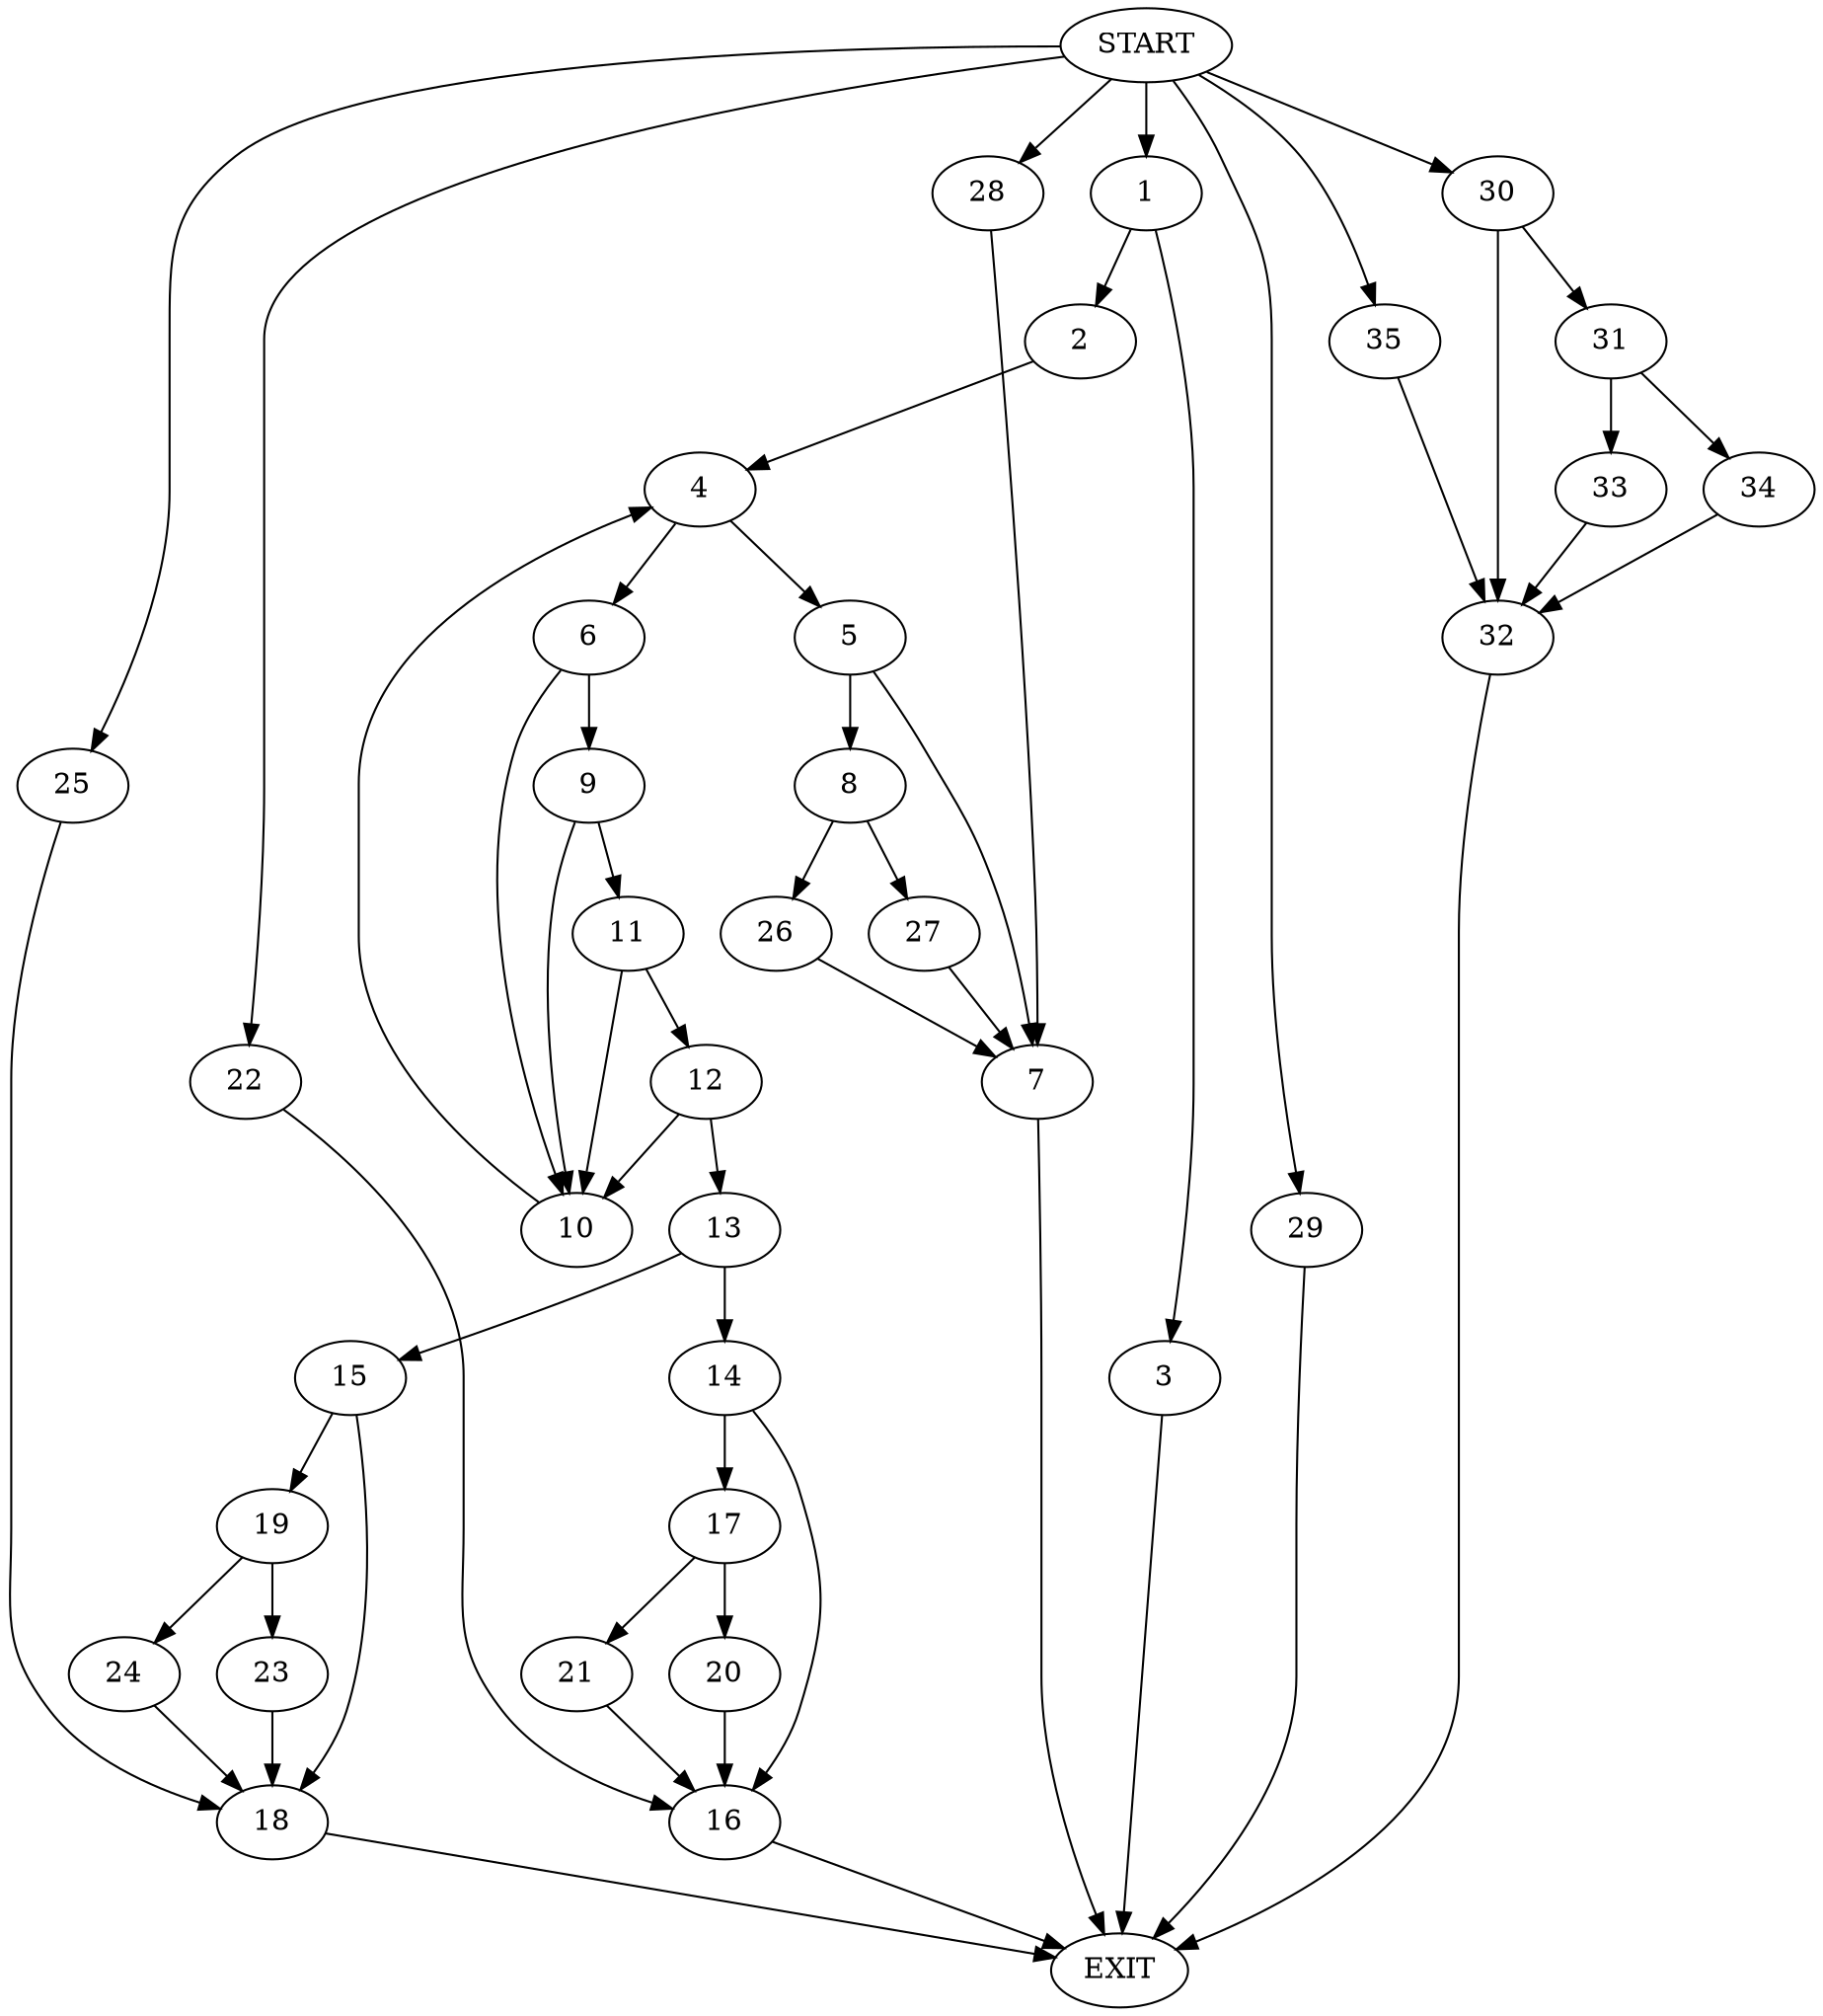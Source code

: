 digraph {
0 [label="START"]
36 [label="EXIT"]
0 -> 1
1 -> 2
1 -> 3
2 -> 4
3 -> 36
4 -> 5
4 -> 6
5 -> 7
5 -> 8
6 -> 9
6 -> 10
9 -> 11
9 -> 10
10 -> 4
11 -> 12
11 -> 10
12 -> 13
12 -> 10
13 -> 14
13 -> 15
14 -> 16
14 -> 17
15 -> 18
15 -> 19
17 -> 20
17 -> 21
16 -> 36
21 -> 16
20 -> 16
0 -> 22
22 -> 16
18 -> 36
19 -> 23
19 -> 24
23 -> 18
24 -> 18
0 -> 25
25 -> 18
8 -> 26
8 -> 27
7 -> 36
26 -> 7
27 -> 7
0 -> 28
28 -> 7
0 -> 29
29 -> 36
0 -> 30
30 -> 31
30 -> 32
31 -> 33
31 -> 34
32 -> 36
34 -> 32
33 -> 32
0 -> 35
35 -> 32
}
